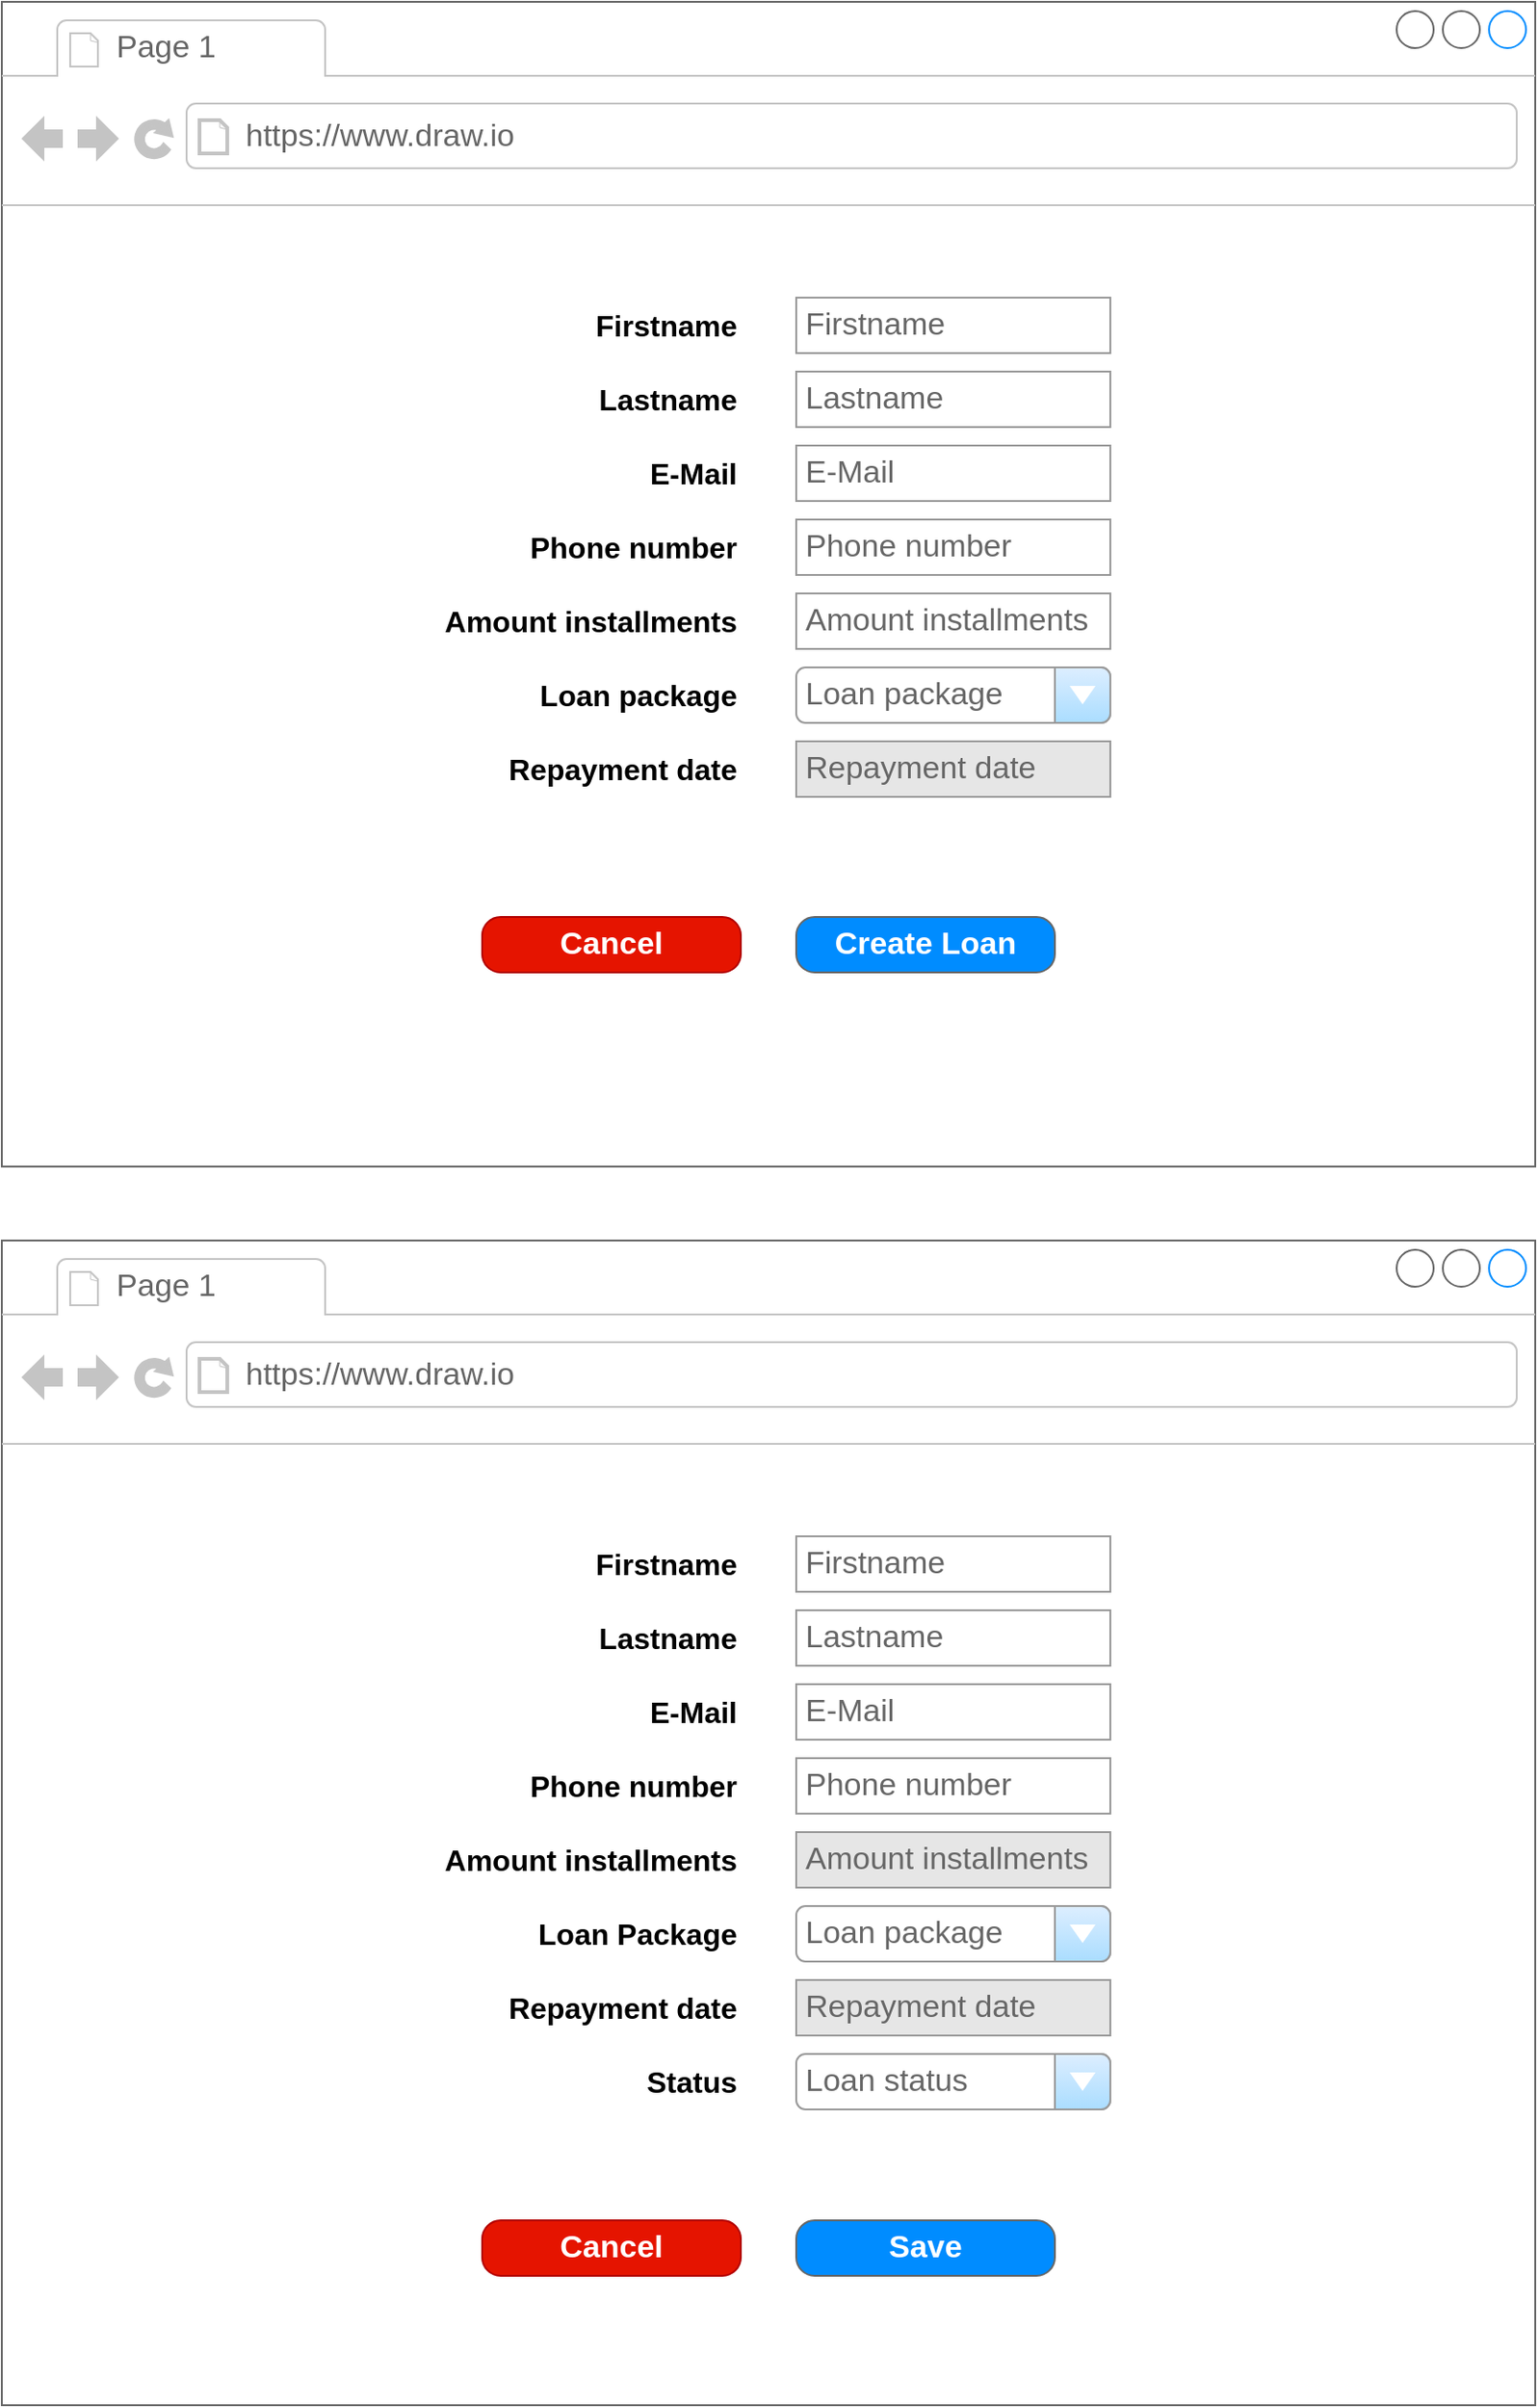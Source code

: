 <mxfile version="14.7.6" type="device"><diagram id="SdS8YudqAYBXGdIdX8rO" name="Page-1"><mxGraphModel dx="5688" dy="3172" grid="1" gridSize="10" guides="1" tooltips="1" connect="1" arrows="1" fold="1" page="1" pageScale="1" pageWidth="850" pageHeight="1100" math="0" shadow="0"><root><mxCell id="0"/><mxCell id="1" parent="0"/><mxCell id="aDG0tCRrKLkq4ZCDudcP-1" value="" style="strokeWidth=1;shadow=0;dashed=0;align=right;html=1;shape=mxgraph.mockup.containers.browserWindow;rSize=0;strokeColor=#666666;strokeColor2=#008cff;strokeColor3=#c4c4c4;mainText=,;recursiveResize=0;" vertex="1" parent="1"><mxGeometry x="10" y="10" width="830" height="630" as="geometry"/></mxCell><mxCell id="aDG0tCRrKLkq4ZCDudcP-2" value="Page 1" style="strokeWidth=1;shadow=0;dashed=0;align=center;html=1;shape=mxgraph.mockup.containers.anchor;fontSize=17;fontColor=#666666;align=left;" vertex="1" parent="aDG0tCRrKLkq4ZCDudcP-1"><mxGeometry x="60" y="12" width="110" height="26" as="geometry"/></mxCell><mxCell id="aDG0tCRrKLkq4ZCDudcP-3" value="https://www.draw.io" style="strokeWidth=1;shadow=0;dashed=0;align=center;html=1;shape=mxgraph.mockup.containers.anchor;rSize=0;fontSize=17;fontColor=#666666;align=left;" vertex="1" parent="aDG0tCRrKLkq4ZCDudcP-1"><mxGeometry x="130" y="60" width="250" height="26" as="geometry"/></mxCell><mxCell id="aDG0tCRrKLkq4ZCDudcP-4" value="Firstname" style="strokeWidth=1;shadow=0;dashed=0;align=center;html=1;shape=mxgraph.mockup.forms.pwField;strokeColor=#999999;mainText=;align=left;fontColor=#666666;fontSize=17;spacingLeft=3;" vertex="1" parent="aDG0tCRrKLkq4ZCDudcP-1"><mxGeometry x="430" y="160" width="170" height="30" as="geometry"/></mxCell><mxCell id="aDG0tCRrKLkq4ZCDudcP-5" value="Amount installments" style="strokeWidth=1;shadow=0;dashed=0;align=center;html=1;shape=mxgraph.mockup.forms.pwField;strokeColor=#999999;mainText=;align=left;fontColor=#666666;fontSize=17;spacingLeft=3;" vertex="1" parent="aDG0tCRrKLkq4ZCDudcP-1"><mxGeometry x="430" y="320" width="170" height="30" as="geometry"/></mxCell><mxCell id="aDG0tCRrKLkq4ZCDudcP-6" value="E-Mail" style="strokeWidth=1;shadow=0;dashed=0;align=center;html=1;shape=mxgraph.mockup.forms.pwField;strokeColor=#999999;mainText=;align=left;fontColor=#666666;fontSize=17;spacingLeft=3;" vertex="1" parent="aDG0tCRrKLkq4ZCDudcP-1"><mxGeometry x="430" y="240" width="170" height="30" as="geometry"/></mxCell><mxCell id="aDG0tCRrKLkq4ZCDudcP-7" value="Repayment date" style="strokeWidth=1;shadow=0;dashed=0;align=center;html=1;shape=mxgraph.mockup.forms.pwField;strokeColor=#999999;mainText=;align=left;fontColor=#666666;fontSize=17;spacingLeft=3;fillColor=#E6E6E6;" vertex="1" parent="aDG0tCRrKLkq4ZCDudcP-1"><mxGeometry x="430" y="400" width="170" height="30" as="geometry"/></mxCell><mxCell id="aDG0tCRrKLkq4ZCDudcP-8" value="Lastname" style="strokeWidth=1;shadow=0;dashed=0;align=center;html=1;shape=mxgraph.mockup.forms.pwField;strokeColor=#999999;mainText=;align=left;fontColor=#666666;fontSize=17;spacingLeft=3;" vertex="1" parent="aDG0tCRrKLkq4ZCDudcP-1"><mxGeometry x="430" y="200" width="170" height="30" as="geometry"/></mxCell><mxCell id="aDG0tCRrKLkq4ZCDudcP-9" value="Firstname" style="text;html=1;strokeColor=none;fillColor=none;align=right;verticalAlign=middle;whiteSpace=wrap;rounded=0;fontSize=16;fontStyle=1" vertex="1" parent="aDG0tCRrKLkq4ZCDudcP-1"><mxGeometry x="230" y="160" width="170" height="30" as="geometry"/></mxCell><mxCell id="aDG0tCRrKLkq4ZCDudcP-10" value="Cancel" style="strokeWidth=1;shadow=0;dashed=0;align=center;html=1;shape=mxgraph.mockup.buttons.button;strokeColor=#B20000;mainText=;buttonStyle=round;fontSize=17;fontStyle=1;fillColor=#e51400;whiteSpace=wrap;fontColor=#ffffff;" vertex="1" parent="aDG0tCRrKLkq4ZCDudcP-1"><mxGeometry x="260" y="495" width="140" height="30" as="geometry"/></mxCell><mxCell id="aDG0tCRrKLkq4ZCDudcP-11" value="Loan package" style="strokeWidth=1;shadow=0;dashed=0;align=center;html=1;shape=mxgraph.mockup.forms.comboBox;strokeColor=#999999;fillColor=#ddeeff;align=left;fillColor2=#aaddff;mainText=;fontColor=#666666;fontSize=17;spacingLeft=3;" vertex="1" parent="1"><mxGeometry x="440" y="370" width="170" height="30" as="geometry"/></mxCell><mxCell id="aDG0tCRrKLkq4ZCDudcP-12" value="Phone number" style="strokeWidth=1;shadow=0;dashed=0;align=center;html=1;shape=mxgraph.mockup.forms.pwField;strokeColor=#999999;mainText=;align=left;fontColor=#666666;fontSize=17;spacingLeft=3;" vertex="1" parent="1"><mxGeometry x="440" y="290" width="170" height="30" as="geometry"/></mxCell><mxCell id="aDG0tCRrKLkq4ZCDudcP-13" value="Create Loan" style="strokeWidth=1;shadow=0;dashed=0;align=center;html=1;shape=mxgraph.mockup.buttons.button;strokeColor=#666666;fontColor=#ffffff;mainText=;buttonStyle=round;fontSize=17;fontStyle=1;fillColor=#008cff;whiteSpace=wrap;" vertex="1" parent="1"><mxGeometry x="440" y="505" width="140" height="30" as="geometry"/></mxCell><mxCell id="aDG0tCRrKLkq4ZCDudcP-14" value="Lastname" style="text;html=1;strokeColor=none;fillColor=none;align=right;verticalAlign=middle;whiteSpace=wrap;rounded=0;fontSize=16;fontStyle=1" vertex="1" parent="1"><mxGeometry x="240" y="210" width="170" height="30" as="geometry"/></mxCell><mxCell id="aDG0tCRrKLkq4ZCDudcP-15" value="E-Mail" style="text;html=1;strokeColor=none;fillColor=none;align=right;verticalAlign=middle;whiteSpace=wrap;rounded=0;fontSize=16;fontStyle=1" vertex="1" parent="1"><mxGeometry x="240" y="250" width="170" height="30" as="geometry"/></mxCell><mxCell id="aDG0tCRrKLkq4ZCDudcP-16" value="Phone number" style="text;html=1;strokeColor=none;fillColor=none;align=right;verticalAlign=middle;whiteSpace=wrap;rounded=0;fontSize=16;fontStyle=1" vertex="1" parent="1"><mxGeometry x="240" y="290" width="170" height="30" as="geometry"/></mxCell><mxCell id="aDG0tCRrKLkq4ZCDudcP-17" value="Amount installments" style="text;html=1;strokeColor=none;fillColor=none;align=right;verticalAlign=middle;whiteSpace=wrap;rounded=0;fontSize=16;fontStyle=1" vertex="1" parent="1"><mxGeometry x="240" y="330" width="170" height="30" as="geometry"/></mxCell><mxCell id="aDG0tCRrKLkq4ZCDudcP-18" value="Loan package" style="text;html=1;strokeColor=none;fillColor=none;align=right;verticalAlign=middle;whiteSpace=wrap;rounded=0;fontSize=16;fontStyle=1" vertex="1" parent="1"><mxGeometry x="240" y="370" width="170" height="30" as="geometry"/></mxCell><mxCell id="aDG0tCRrKLkq4ZCDudcP-19" value="Repayment date" style="text;html=1;strokeColor=none;fillColor=none;align=right;verticalAlign=middle;whiteSpace=wrap;rounded=0;fontSize=16;fontStyle=1" vertex="1" parent="1"><mxGeometry x="240" y="410" width="170" height="30" as="geometry"/></mxCell><mxCell id="aDG0tCRrKLkq4ZCDudcP-20" value="" style="strokeWidth=1;shadow=0;dashed=0;align=right;html=1;shape=mxgraph.mockup.containers.browserWindow;rSize=0;strokeColor=#666666;strokeColor2=#008cff;strokeColor3=#c4c4c4;mainText=,;recursiveResize=0;" vertex="1" parent="1"><mxGeometry x="10" y="680" width="830" height="630" as="geometry"/></mxCell><mxCell id="aDG0tCRrKLkq4ZCDudcP-21" value="Page 1" style="strokeWidth=1;shadow=0;dashed=0;align=center;html=1;shape=mxgraph.mockup.containers.anchor;fontSize=17;fontColor=#666666;align=left;" vertex="1" parent="aDG0tCRrKLkq4ZCDudcP-20"><mxGeometry x="60" y="12" width="110" height="26" as="geometry"/></mxCell><mxCell id="aDG0tCRrKLkq4ZCDudcP-22" value="https://www.draw.io" style="strokeWidth=1;shadow=0;dashed=0;align=center;html=1;shape=mxgraph.mockup.containers.anchor;rSize=0;fontSize=17;fontColor=#666666;align=left;" vertex="1" parent="aDG0tCRrKLkq4ZCDudcP-20"><mxGeometry x="130" y="60" width="250" height="26" as="geometry"/></mxCell><mxCell id="aDG0tCRrKLkq4ZCDudcP-23" value="Firstname" style="strokeWidth=1;shadow=0;dashed=0;align=center;html=1;shape=mxgraph.mockup.forms.pwField;strokeColor=#999999;mainText=;align=left;fontColor=#666666;fontSize=17;spacingLeft=3;fillColor=#FFFFFF;" vertex="1" parent="aDG0tCRrKLkq4ZCDudcP-20"><mxGeometry x="430" y="160" width="170" height="30" as="geometry"/></mxCell><mxCell id="aDG0tCRrKLkq4ZCDudcP-24" value="Amount installments" style="strokeWidth=1;shadow=0;dashed=0;align=center;html=1;shape=mxgraph.mockup.forms.pwField;strokeColor=#999999;mainText=;align=left;fontColor=#666666;fontSize=17;spacingLeft=3;fillColor=#E6E6E6;" vertex="1" parent="aDG0tCRrKLkq4ZCDudcP-20"><mxGeometry x="430" y="320" width="170" height="30" as="geometry"/></mxCell><mxCell id="aDG0tCRrKLkq4ZCDudcP-25" value="E-Mail" style="strokeWidth=1;shadow=0;dashed=0;align=center;html=1;shape=mxgraph.mockup.forms.pwField;strokeColor=#999999;mainText=;align=left;fontColor=#666666;fontSize=17;spacingLeft=3;fillColor=#FFFFFF;" vertex="1" parent="aDG0tCRrKLkq4ZCDudcP-20"><mxGeometry x="430" y="240" width="170" height="30" as="geometry"/></mxCell><mxCell id="aDG0tCRrKLkq4ZCDudcP-26" value="Lastname" style="strokeWidth=1;shadow=0;dashed=0;align=center;html=1;shape=mxgraph.mockup.forms.pwField;strokeColor=#999999;mainText=;align=left;fontColor=#666666;fontSize=17;spacingLeft=3;fillColor=#FFFFFF;" vertex="1" parent="aDG0tCRrKLkq4ZCDudcP-20"><mxGeometry x="430" y="200" width="170" height="30" as="geometry"/></mxCell><mxCell id="aDG0tCRrKLkq4ZCDudcP-27" value="Firstname" style="text;html=1;strokeColor=none;fillColor=none;align=right;verticalAlign=middle;whiteSpace=wrap;rounded=0;fontSize=16;fontStyle=1" vertex="1" parent="aDG0tCRrKLkq4ZCDudcP-20"><mxGeometry x="230" y="160" width="170" height="30" as="geometry"/></mxCell><mxCell id="aDG0tCRrKLkq4ZCDudcP-28" value="Cancel" style="strokeWidth=1;shadow=0;dashed=0;align=center;html=1;shape=mxgraph.mockup.buttons.button;strokeColor=#B20000;mainText=;buttonStyle=round;fontSize=17;fontStyle=1;fillColor=#e51400;whiteSpace=wrap;fontColor=#ffffff;" vertex="1" parent="aDG0tCRrKLkq4ZCDudcP-20"><mxGeometry x="260" y="530" width="140" height="30" as="geometry"/></mxCell><mxCell id="aDG0tCRrKLkq4ZCDudcP-39" value="Repayment date" style="strokeWidth=1;shadow=0;dashed=0;align=center;html=1;shape=mxgraph.mockup.forms.pwField;strokeColor=#999999;mainText=;align=left;fontColor=#666666;fontSize=17;spacingLeft=3;fillColor=#E6E6E6;" vertex="1" parent="aDG0tCRrKLkq4ZCDudcP-20"><mxGeometry x="430" y="400" width="170" height="30" as="geometry"/></mxCell><mxCell id="aDG0tCRrKLkq4ZCDudcP-40" value="Repayment date" style="text;html=1;strokeColor=none;fillColor=none;align=right;verticalAlign=middle;whiteSpace=wrap;rounded=0;fontSize=16;fontStyle=1" vertex="1" parent="aDG0tCRrKLkq4ZCDudcP-20"><mxGeometry x="230" y="400" width="170" height="30" as="geometry"/></mxCell><mxCell id="aDG0tCRrKLkq4ZCDudcP-29" value="Loan status" style="strokeWidth=1;shadow=0;dashed=0;align=center;html=1;shape=mxgraph.mockup.forms.comboBox;strokeColor=#999999;fillColor=#ddeeff;align=left;fillColor2=#aaddff;mainText=;fontColor=#666666;fontSize=17;spacingLeft=3;" vertex="1" parent="aDG0tCRrKLkq4ZCDudcP-20"><mxGeometry x="430" y="440" width="170" height="30" as="geometry"/></mxCell><mxCell id="aDG0tCRrKLkq4ZCDudcP-30" value="Loan package" style="strokeWidth=1;shadow=0;dashed=0;align=center;html=1;shape=mxgraph.mockup.forms.comboBox;strokeColor=#999999;fillColor=#ddeeff;align=left;fillColor2=#aaddff;mainText=;fontColor=#666666;fontSize=17;spacingLeft=3;" vertex="1" parent="1"><mxGeometry x="440" y="1040" width="170" height="30" as="geometry"/></mxCell><mxCell id="aDG0tCRrKLkq4ZCDudcP-31" value="Phone number" style="strokeWidth=1;shadow=0;dashed=0;align=center;html=1;shape=mxgraph.mockup.forms.pwField;strokeColor=#999999;mainText=;align=left;fontColor=#666666;fontSize=17;spacingLeft=3;fillColor=#FFFFFF;" vertex="1" parent="1"><mxGeometry x="440" y="960" width="170" height="30" as="geometry"/></mxCell><mxCell id="aDG0tCRrKLkq4ZCDudcP-32" value="Save" style="strokeWidth=1;shadow=0;dashed=0;align=center;html=1;shape=mxgraph.mockup.buttons.button;strokeColor=#666666;fontColor=#ffffff;mainText=;buttonStyle=round;fontSize=17;fontStyle=1;fillColor=#008cff;whiteSpace=wrap;" vertex="1" parent="1"><mxGeometry x="440" y="1210" width="140" height="30" as="geometry"/></mxCell><mxCell id="aDG0tCRrKLkq4ZCDudcP-33" value="Lastname" style="text;html=1;strokeColor=none;fillColor=none;align=right;verticalAlign=middle;whiteSpace=wrap;rounded=0;fontSize=16;fontStyle=1" vertex="1" parent="1"><mxGeometry x="240" y="880" width="170" height="30" as="geometry"/></mxCell><mxCell id="aDG0tCRrKLkq4ZCDudcP-34" value="E-Mail" style="text;html=1;strokeColor=none;fillColor=none;align=right;verticalAlign=middle;whiteSpace=wrap;rounded=0;fontSize=16;fontStyle=1" vertex="1" parent="1"><mxGeometry x="240" y="920" width="170" height="30" as="geometry"/></mxCell><mxCell id="aDG0tCRrKLkq4ZCDudcP-35" value="Phone number" style="text;html=1;strokeColor=none;fillColor=none;align=right;verticalAlign=middle;whiteSpace=wrap;rounded=0;fontSize=16;fontStyle=1" vertex="1" parent="1"><mxGeometry x="240" y="960" width="170" height="30" as="geometry"/></mxCell><mxCell id="aDG0tCRrKLkq4ZCDudcP-36" value="Amount installments" style="text;html=1;strokeColor=none;fillColor=none;align=right;verticalAlign=middle;whiteSpace=wrap;rounded=0;fontSize=16;fontStyle=1" vertex="1" parent="1"><mxGeometry x="240" y="1000" width="170" height="30" as="geometry"/></mxCell><mxCell id="aDG0tCRrKLkq4ZCDudcP-37" value="Loan Package" style="text;html=1;strokeColor=none;fillColor=none;align=right;verticalAlign=middle;whiteSpace=wrap;rounded=0;fontSize=16;fontStyle=1" vertex="1" parent="1"><mxGeometry x="240" y="1040" width="170" height="30" as="geometry"/></mxCell><mxCell id="aDG0tCRrKLkq4ZCDudcP-38" value="Status" style="text;html=1;strokeColor=none;fillColor=none;align=right;verticalAlign=middle;whiteSpace=wrap;rounded=0;fontSize=16;fontStyle=1" vertex="1" parent="1"><mxGeometry x="240" y="1120" width="170" height="30" as="geometry"/></mxCell></root></mxGraphModel></diagram></mxfile>